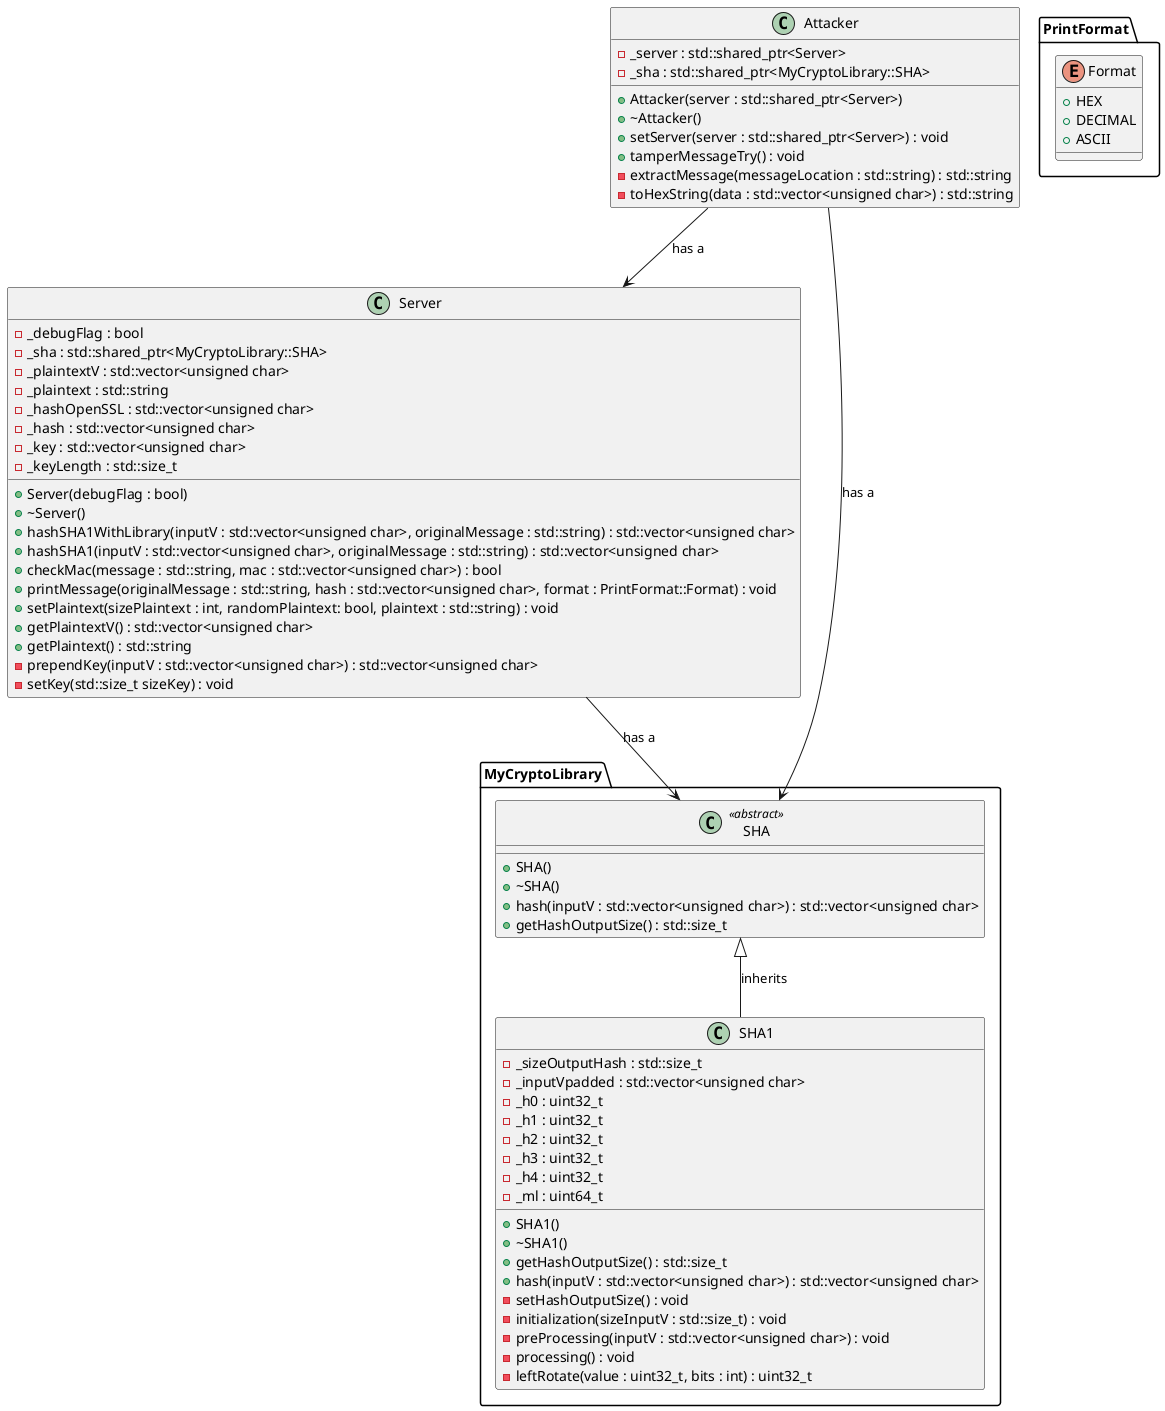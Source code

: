 @startuml

namespace PrintFormat {
    enum Format {
        +HEX 
        +DECIMAL 
        +ASCII
    }
}

class Server {
    - _debugFlag : bool
    - _sha : std::shared_ptr<MyCryptoLibrary::SHA>
    - _plaintextV : std::vector<unsigned char> 
    - _plaintext : std::string
    - _hashOpenSSL : std::vector<unsigned char>
    - _hash : std::vector<unsigned char>
    - _key : std::vector<unsigned char>
    - _keyLength : std::size_t

    + Server(debugFlag : bool)
    + ~Server()
    + hashSHA1WithLibrary(inputV : std::vector<unsigned char>, originalMessage : std::string) : std::vector<unsigned char>
    + hashSHA1(inputV : std::vector<unsigned char>, originalMessage : std::string) : std::vector<unsigned char>
    + checkMac(message : std::string, mac : std::vector<unsigned char>) : bool
    + printMessage(originalMessage : std::string, hash : std::vector<unsigned char>, format : PrintFormat::Format) : void
    + setPlaintext(sizePlaintext : int, randomPlaintext: bool, plaintext : std::string) : void
    + getPlaintextV() : std::vector<unsigned char>
    + getPlaintext() : std::string
    - prependKey(inputV : std::vector<unsigned char>) : std::vector<unsigned char>
    - setKey(std::size_t sizeKey) : void

}

namespace MyCryptoLibrary {
    class SHA <<abstract>> {
        + SHA()
        + ~SHA()
        + hash(inputV : std::vector<unsigned char>) : std::vector<unsigned char>
        + getHashOutputSize() : std::size_t
    }

    class SHA1 {
        - _sizeOutputHash : std::size_t
        - _inputVpadded : std::vector<unsigned char>
        - _h0 : uint32_t
        - _h1 : uint32_t
        - _h2 : uint32_t
        - _h3 : uint32_t
        - _h4 : uint32_t
        - _ml : uint64_t

        + SHA1()
        + ~SHA1()
        + getHashOutputSize() : std::size_t
        + hash(inputV : std::vector<unsigned char>) : std::vector<unsigned char>
        - setHashOutputSize() : void
        - initialization(sizeInputV : std::size_t) : void
        - preProcessing(inputV : std::vector<unsigned char>) : void
        - processing() : void
        - leftRotate(value : uint32_t, bits : int) : uint32_t
    }

    SHA <|-- SHA1 : "inherits"
}

class Attacker {
    - _server : std::shared_ptr<Server>
    - _sha : std::shared_ptr<MyCryptoLibrary::SHA>

    + Attacker(server : std::shared_ptr<Server>)
    + ~Attacker()
    + setServer(server : std::shared_ptr<Server>) : void
    + tamperMessageTry() : void
    - extractMessage(messageLocation : std::string) : std::string
    - toHexString(data : std::vector<unsigned char>) : std::string
}

Server --> MyCryptoLibrary.SHA : "has a"
Attacker --> MyCryptoLibrary.SHA : "has a"
Attacker --> Server : "has a"

@enduml
